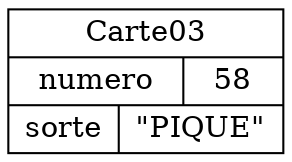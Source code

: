 digraph "Carte03" {
graph ["rankdir"="LR","compound"="true","ranksep"="1.0","nodesep"="1.0"]
"/" ["label"="<_C>Carte03|{numero|58}|{sorte|\"PIQUE\"}","style"="filled","fillcolor"="white","shape"="record"]
}